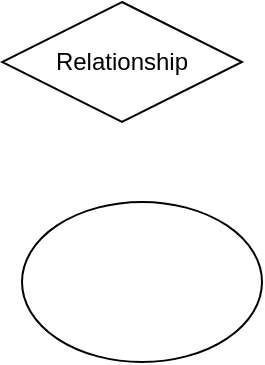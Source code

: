 <mxfile version="22.1.4" type="github">
  <diagram name="Pagina-1" id="T2YBbXdBO1hBWZHfDSFK">
    <mxGraphModel dx="954" dy="560" grid="1" gridSize="10" guides="1" tooltips="1" connect="1" arrows="1" fold="1" page="1" pageScale="1" pageWidth="827" pageHeight="1169" math="0" shadow="0">
      <root>
        <mxCell id="0" />
        <mxCell id="1" parent="0" />
        <mxCell id="tyHV65ZeeMfUuV0LIDbS-1" value="" style="ellipse;whiteSpace=wrap;html=1;" vertex="1" parent="1">
          <mxGeometry x="360" y="870" width="120" height="80" as="geometry" />
        </mxCell>
        <mxCell id="tyHV65ZeeMfUuV0LIDbS-2" value="Relationship" style="shape=rhombus;perimeter=rhombusPerimeter;whiteSpace=wrap;html=1;align=center;" vertex="1" parent="1">
          <mxGeometry x="350" y="770" width="120" height="60" as="geometry" />
        </mxCell>
      </root>
    </mxGraphModel>
  </diagram>
</mxfile>
